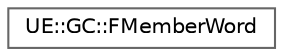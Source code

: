 digraph "Graphical Class Hierarchy"
{
 // INTERACTIVE_SVG=YES
 // LATEX_PDF_SIZE
  bgcolor="transparent";
  edge [fontname=Helvetica,fontsize=10,labelfontname=Helvetica,labelfontsize=10];
  node [fontname=Helvetica,fontsize=10,shape=box,height=0.2,width=0.4];
  rankdir="LR";
  Node0 [id="Node000000",label="UE::GC::FMemberWord",height=0.2,width=0.4,color="grey40", fillcolor="white", style="filled",URL="$de/d1b/unionUE_1_1GC_1_1FMemberWord.html",tooltip=" "];
}
